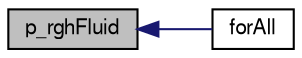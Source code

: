 digraph "p_rghFluid"
{
  bgcolor="transparent";
  edge [fontname="FreeSans",fontsize="10",labelfontname="FreeSans",labelfontsize="10"];
  node [fontname="FreeSans",fontsize="10",shape=record];
  rankdir="LR";
  Node1 [label="p_rghFluid",height=0.2,width=0.4,color="black", fillcolor="grey75", style="filled" fontcolor="black"];
  Node1 -> Node2 [dir="back",color="midnightblue",fontsize="10",style="solid",fontname="FreeSans"];
  Node2 [label="forAll",height=0.2,width=0.4,color="black",URL="$a03107.html#a9355a38e2751fb0aed092ab612f7a29f"];
}

